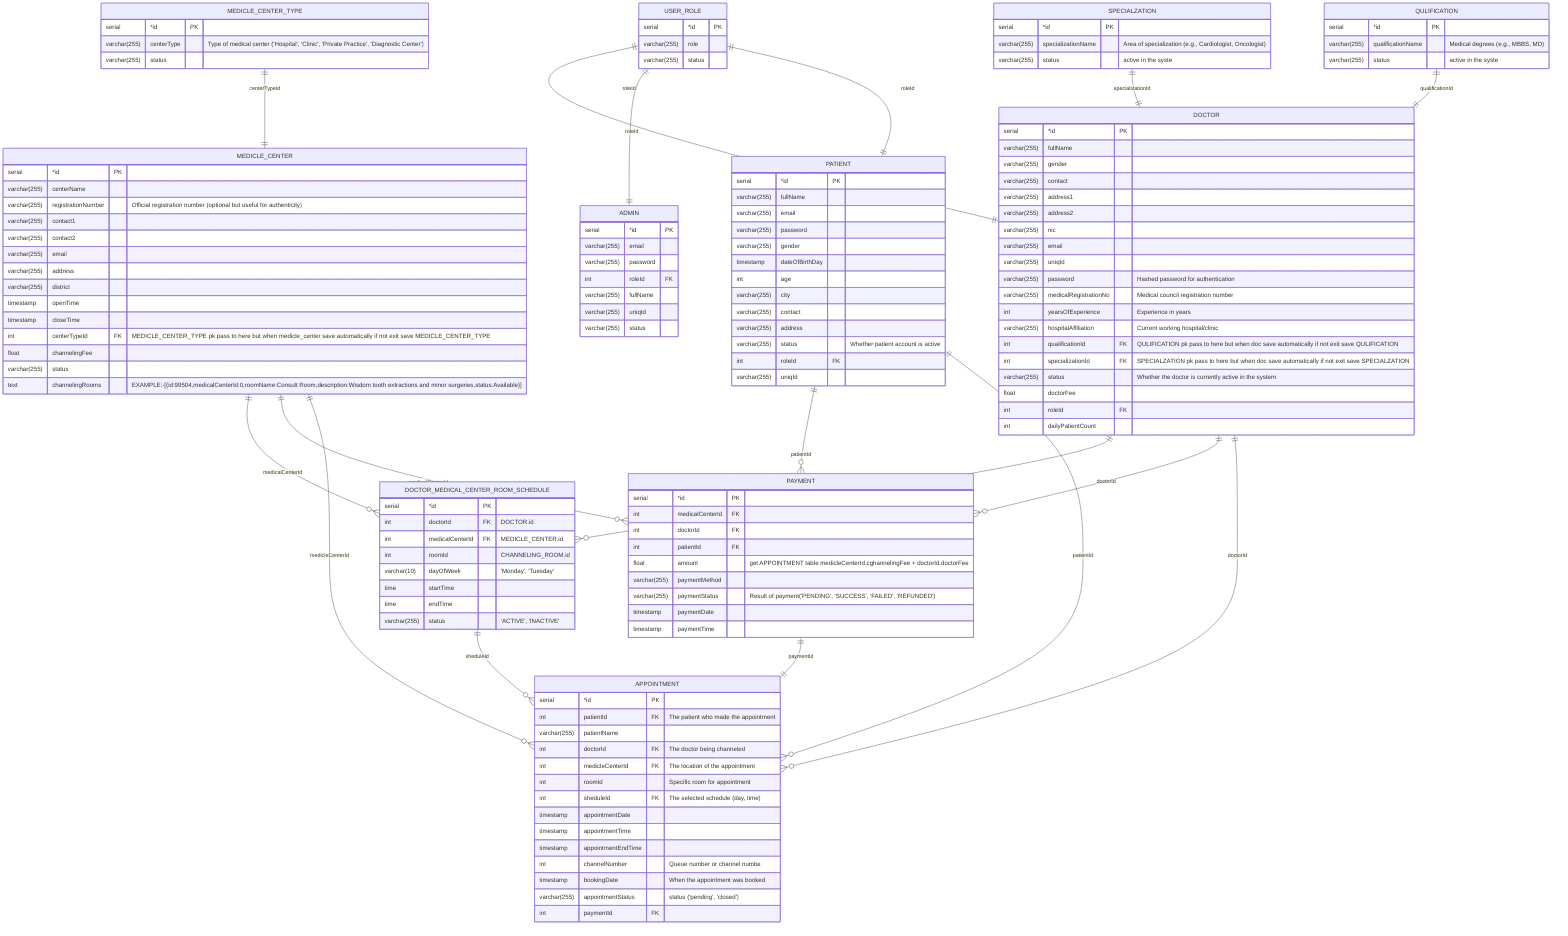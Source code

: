erDiagram


    USER_ROLE ||--|| DOCTOR:roleId
    USER_ROLE ||--|| ADMIN:roleId
    USER_ROLE ||--|| PATIENT:roleId

    SPECIALZATION ||--|| DOCTOR:specializationId
    QULIFICATION ||--|| DOCTOR:qualificationId

    MEDICLE_CENTER_TYPE ||--|| MEDICLE_CENTER:centerTypeId

    MEDICLE_CENTER ||--o{ DOCTOR_MEDICAL_CENTER_ROOM_SCHEDULE :medicalCenterId
    DOCTOR ||--o{ DOCTOR_MEDICAL_CENTER_ROOM_SCHEDULE :doctorId


    MEDICLE_CENTER ||--o{ PAYMENT :medicalCenterId
    DOCTOR ||--o{ PAYMENT:doctorId
    PATIENT ||--o{ PAYMENT:patientId

    PAYMENT||--|| APPOINTMENT:paymentId

    MEDICLE_CENTER||--o{ APPOINTMENT:medicleCenterId
    DOCTOR ||--o{ APPOINTMENT:doctorId
    PATIENT ||--o{ APPOINTMENT:patientId
    DOCTOR_MEDICAL_CENTER_ROOM_SCHEDULE ||--o{ APPOINTMENT:sheduleId


    USER_ROLE{
        serial  *id PK
        varchar(255) role
        varchar(255) status
    }

    ADMIN{
        serial  *id PK
        varchar(255) email
        varchar(255) password
        int roleId FK
        varchar(255) fullName
        varchar(255) uniqId
        varchar(255) status
    }


    DOCTOR{
        serial  *id PK
        varchar(255) fullName
        varchar(255) gender
        varchar(255) contact
        varchar(255) address1
        varchar(255) address2
        varchar(255) nic
        varchar(255) email
        varchar(255) uniqId
        varchar(255) password "Hashed password for authentication"
        varchar(255) medicalRegistrationNo "Medical council registration number"
        int yearsOfExperience "Experience in years"
        varchar(255) hospitalAffiliation "Current working hospital/clinic"
        int qualificationId FK  "QULIFICATION pk pass to here but when doc save automatically if not exit save QULIFICATION"
        int specializationId FK "SPECIALZATION pk pass to here but when doc save automatically if not exit save SPECIALZATION"
        varchar(255) status "Whether the doctor is currently active in the system"
        float doctorFee
        int roleId FK
        int dailyPatientCount
    }

    SPECIALZATION{
        serial  *id PK
        varchar(255) specializationName "Area of specialization (e.g., Cardiologist, Oncologist)"
        varchar(255) status "active in the syste"
    }

    QULIFICATION{
        serial  *id PK
        varchar(255) qualificationName "Medical degrees (e.g., MBBS, MD)"
        varchar(255) status "active in the syste"
    }

    PATIENT{
        serial  *id PK
        varchar(255) fullName
        varchar(255) email
        varchar(255) password
        varchar(255) gender
        timestamp dateOfBirthDay
        int age
        varchar(255) city
        varchar(255) contact
        varchar(255) address
        varchar(255) status "Whether patient account is active"
        int roleId FK
        varchar(255) uniqId
    }

    MEDICLE_CENTER{
        serial  *id PK
        varchar(255) centerName
        varchar(255) registrationNumber "Official registration number (optional but useful for authenticity)"
        varchar(255) contact1
        varchar(255) contact2
        varchar(255) email
        varchar(255) address
        varchar(255) district
        timestamp openTime
        timestamp closeTime
        int centerTypeId FK "MEDICLE_CENTER_TYPE pk pass to here but when medicle_center save automatically if not exit save MEDICLE_CENTER_TYPE"
        float channelingFee
        varchar(255) status
        text channelingRooms "EXAMPLE:-[{id:99504,medicalCenterId:0,roomName:Consult Room,description:Wisdom tooth extractions and minor surgeries,status:Available}]"
    }

    MEDICLE_CENTER_TYPE{
        serial  *id PK
        varchar(255) centerType "Type of medical center ('Hospital', 'Clinic', 'Private Practice', 'Diagnostic Center')"
        varchar(255) status
    }

    DOCTOR_MEDICAL_CENTER_ROOM_SCHEDULE{
        serial *id PK
        int doctorId FK  "DOCTOR.id"
        int medicalCenterId FK "MEDICLE_CENTER.id"
        int roomId  " CHANNELING_ROOM.id"
        varchar(10) dayOfWeek  " 'Monday', 'Tuesday'"
        time startTime
        time endTime
        varchar(255) status "'ACTIVE', 'INACTIVE'"
    }



    APPOINTMENT {
        serial *id PK
        int  patientId FK "The patient who made the appointment"
        varchar(255) patientName
        int doctorId FK "The doctor being channeled"
        int medicleCenterId FK "The location of the appointment"
        int roomId  "Specific room for appointment"
        int sheduleId FK  "The selected schedule (day, time)"
        timestamp appointmentDate
        timestamp appointmentTime
        timestamp appointmentEndTime
        int channelNumber "Queue number or channel numbe"
        timestamp bookingDate "When the appointment was booked"
        varchar(255) appointmentStatus " status ('pending', 'closed')"
        int paymentId FK
    }

    PAYMENT{
        serial *id PK
        int medicalCenterId FK
        int doctorId FK
        int patientId FK
        float amount "get APPOINTMENT table  medicleCenterId.cghannelingFee + doctorId.doctorFee"
        varchar(255) paymentMethod
        varchar(255) paymentStatus "Result of payment('PENDING', 'SUCCESS', 'FAILED', 'REFUNDED')"
        timestamp paymentDate
        timestamp paymentTime

    }